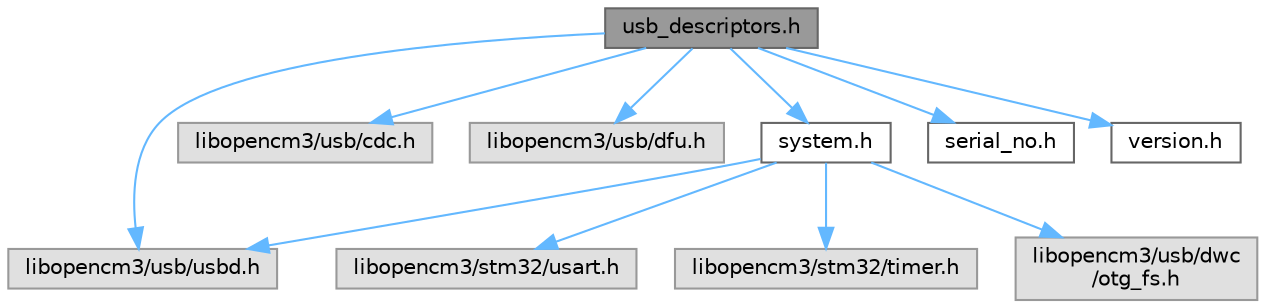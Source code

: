 digraph "usb_descriptors.h"
{
 // LATEX_PDF_SIZE
  bgcolor="transparent";
  edge [fontname=Helvetica,fontsize=10,labelfontname=Helvetica,labelfontsize=10];
  node [fontname=Helvetica,fontsize=10,shape=box,height=0.2,width=0.4];
  Node1 [label="usb_descriptors.h",height=0.2,width=0.4,color="gray40", fillcolor="grey60", style="filled", fontcolor="black",tooltip="Defines the USB descriptors: Header file of cdcacm.c"];
  Node1 -> Node2 [color="steelblue1",style="solid"];
  Node2 [label="libopencm3/usb/usbd.h",height=0.2,width=0.4,color="grey60", fillcolor="#E0E0E0", style="filled",tooltip=" "];
  Node1 -> Node3 [color="steelblue1",style="solid"];
  Node3 [label="libopencm3/usb/cdc.h",height=0.2,width=0.4,color="grey60", fillcolor="#E0E0E0", style="filled",tooltip=" "];
  Node1 -> Node4 [color="steelblue1",style="solid"];
  Node4 [label="libopencm3/usb/dfu.h",height=0.2,width=0.4,color="grey60", fillcolor="#E0E0E0", style="filled",tooltip=" "];
  Node1 -> Node5 [color="steelblue1",style="solid"];
  Node5 [label="system.h",height=0.2,width=0.4,color="grey40", fillcolor="white", style="filled",URL="$system_8h.html",tooltip="System main definitions of the project. Header file of tester-ps2-msx.cpp."];
  Node5 -> Node6 [color="steelblue1",style="solid"];
  Node6 [label="libopencm3/stm32/usart.h",height=0.2,width=0.4,color="grey60", fillcolor="#E0E0E0", style="filled",tooltip=" "];
  Node5 -> Node7 [color="steelblue1",style="solid"];
  Node7 [label="libopencm3/stm32/timer.h",height=0.2,width=0.4,color="grey60", fillcolor="#E0E0E0", style="filled",tooltip=" "];
  Node5 -> Node2 [color="steelblue1",style="solid"];
  Node5 -> Node8 [color="steelblue1",style="solid"];
  Node8 [label="libopencm3/usb/dwc\l/otg_fs.h",height=0.2,width=0.4,color="grey60", fillcolor="#E0E0E0", style="filled",tooltip=" "];
  Node1 -> Node9 [color="steelblue1",style="solid"];
  Node9 [label="serial_no.h",height=0.2,width=0.4,color="grey40", fillcolor="white", style="filled",URL="$serial__no_8h.html",tooltip="Generates ST style and algoritms a serial number based on ST factory mask. Header file of serial_no...."];
  Node1 -> Node10 [color="steelblue1",style="solid"];
  Node10 [label="version.h",height=0.2,width=0.4,color="grey40", fillcolor="white", style="filled",URL="$version_8h.html",tooltip="Version of the firmware. Header file of cdcacm.c."];
}

